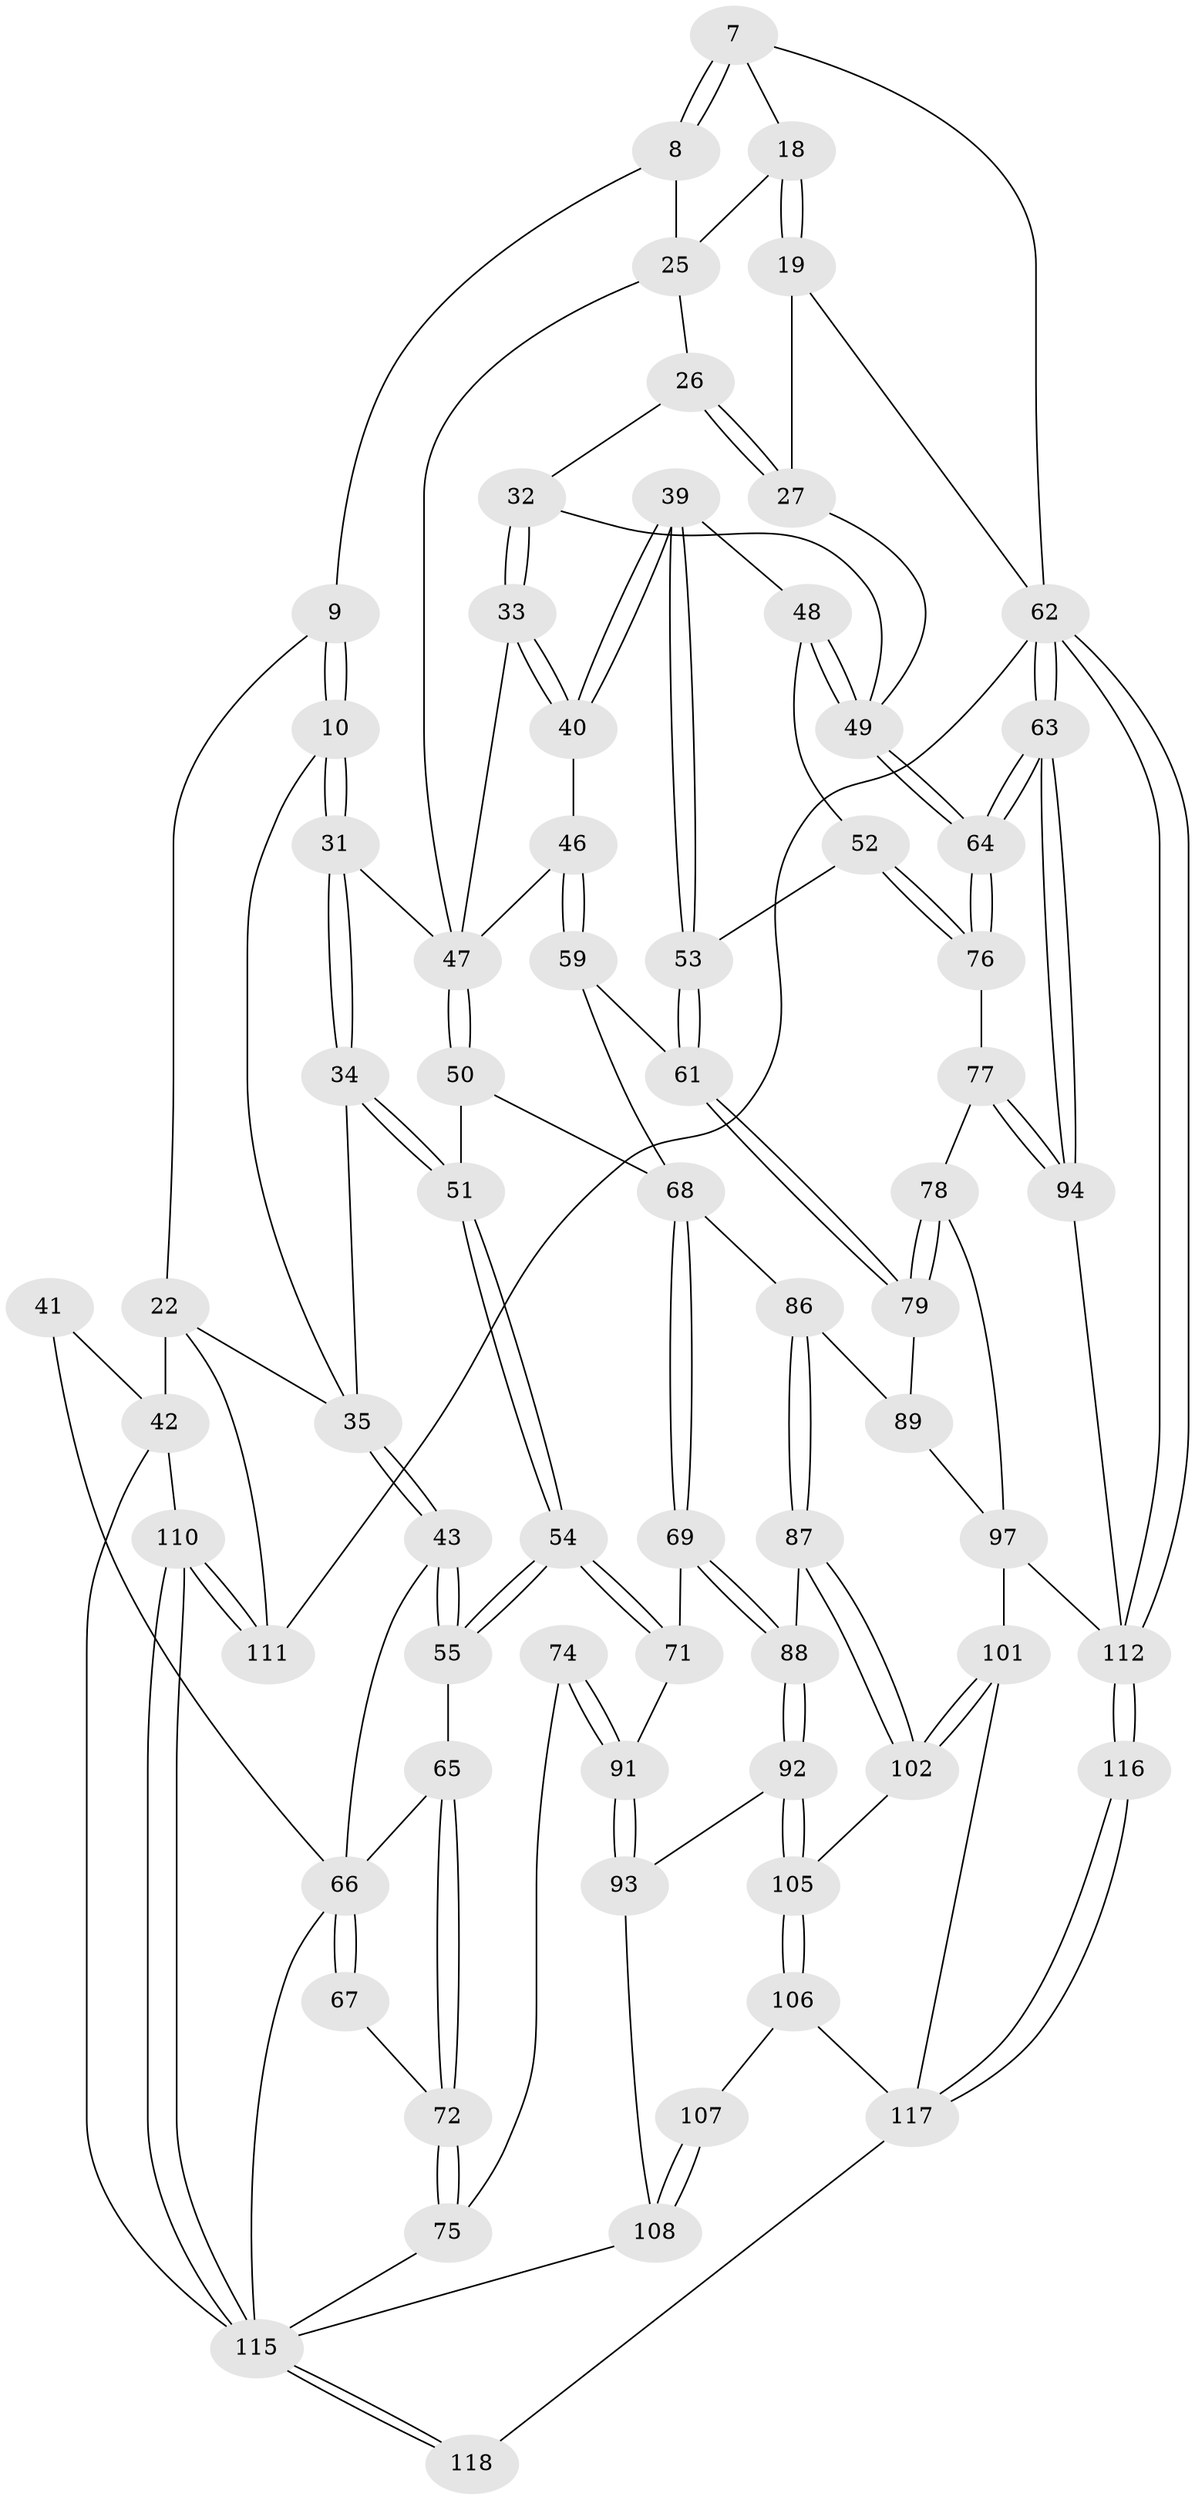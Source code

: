// original degree distribution, {3: 0.01694915254237288, 6: 0.22033898305084745, 4: 0.23728813559322035, 5: 0.5254237288135594}
// Generated by graph-tools (version 1.1) at 2025/06/03/04/25 22:06:34]
// undirected, 70 vertices, 160 edges
graph export_dot {
graph [start="1"]
  node [color=gray90,style=filled];
  7 [pos="+0.6017183105656636+0.0404944471467608",super="+1"];
  8 [pos="+0.577190266191214+0.07899810333991182"];
  9 [pos="+0.47177411232698535+0.12603963929750706"];
  10 [pos="+0.4638858491691558+0.1328356419384869"];
  18 [pos="+0.7118085554297268+0.07971305480392639"];
  19 [pos="+1+0"];
  22 [pos="+0.21348988096925825+0.22678008324531515",super="+13+12"];
  25 [pos="+0.7426543685962909+0.16437588145336585",super="+21"];
  26 [pos="+0.8003675236142002+0.1761995161858997"];
  27 [pos="+1+0"];
  31 [pos="+0.5113461964209933+0.20913868469689822"];
  32 [pos="+0.8032570050113294+0.2573086375411417"];
  33 [pos="+0.7545362705723242+0.297085571878689"];
  34 [pos="+0.44033153516381723+0.3439659420949727"];
  35 [pos="+0.32019962125581514+0.2618639510414645",super="+24+11"];
  39 [pos="+0.8099540885342056+0.4243164256575402"];
  40 [pos="+0.7857699718811522+0.39795586435482316"];
  41 [pos="+0.11019649652542005+0.3514564790492668"];
  42 [pos="+0.04685025682637552+0.34730587138603203",super="+23"];
  43 [pos="+0.28793650341033944+0.38558175433937697"];
  46 [pos="+0.6369993552844663+0.38541951387316464"];
  47 [pos="+0.5940605384504387+0.360094946629157",super="+30+28"];
  48 [pos="+0.9607805789034265+0.3439087479696694",super="+38"];
  49 [pos="+1+0.24196126497364112",super="+37"];
  50 [pos="+0.5460257338689826+0.394853098953033"];
  51 [pos="+0.4780741545666509+0.39366659902327106"];
  52 [pos="+0.8740540153921303+0.4556404838118162"];
  53 [pos="+0.8158580623873972+0.4440587462079944"];
  54 [pos="+0.41955392399885133+0.46752791020570206"];
  55 [pos="+0.35018151637746814+0.45571537685153635"];
  59 [pos="+0.7140049094292569+0.5055566925753046"];
  61 [pos="+0.7676864053710399+0.5096535875904894"];
  62 [pos="+1+1",super="+2"];
  63 [pos="+1+0.7497995636586914"];
  64 [pos="+1+0.46146808994697225"];
  65 [pos="+0.32512494839151124+0.4754384121487239"];
  66 [pos="+0.24984513291394686+0.46750261922852165",super="+45+56"];
  67 [pos="+0.2562023411012538+0.4927130688291703"];
  68 [pos="+0.5961144178275946+0.5571530975395148",super="+60"];
  69 [pos="+0.5608390749426938+0.6012891621311625"];
  71 [pos="+0.4209960615518753+0.5121523153195536",super="+70"];
  72 [pos="+0.2881784954380836+0.5406940946404937"];
  74 [pos="+0.34968687204254717+0.6024061619248647"];
  75 [pos="+0.2877545133356564+0.6111517051338945"];
  76 [pos="+0.9658474418031976+0.5150016081283557"];
  77 [pos="+0.9035942716471538+0.6241700514154036"];
  78 [pos="+0.8972158495486103+0.6259724558167594"];
  79 [pos="+0.7702969829576158+0.5216512727213419"];
  86 [pos="+0.6858859175131787+0.6902749498129254",super="+84"];
  87 [pos="+0.6259086264457129+0.7235957268250461"];
  88 [pos="+0.575988967669813+0.6579898096082433"];
  89 [pos="+0.7573195184527234+0.6698999807476658",super="+83"];
  91 [pos="+0.4249306325461535+0.6724257930561286",super="+85+73"];
  92 [pos="+0.4436103284935556+0.7574953392504568"];
  93 [pos="+0.4297974244529257+0.7498117534468586"];
  94 [pos="+1+0.7558087670896287"];
  97 [pos="+0.8316302717238441+0.8357392142528829",super="+90"];
  101 [pos="+0.7410536963526677+0.8636112649939569"];
  102 [pos="+0.6243150709500657+0.7626760453650219"];
  105 [pos="+0.5108092690312017+0.8392921115368958"];
  106 [pos="+0.5038292651330235+0.9090228147332055"];
  107 [pos="+0.3612365627242462+0.9153238792782381"];
  108 [pos="+0.29147119012380723+0.9728038791362268",super="+99+98"];
  110 [pos="+0+1",super="+104+80+81"];
  111 [pos="+0+1",super="+3"];
  112 [pos="+1+1",super="+95+96"];
  115 [pos="+0.1379066286861469+1",super="+109"];
  116 [pos="+1+1"];
  117 [pos="+0.8004432938344188+1",super="+113+114"];
  118 [pos="+0.5659797827577192+1"];
  7 -- 8;
  7 -- 8;
  7 -- 18;
  7 -- 62;
  8 -- 9;
  8 -- 25;
  9 -- 10;
  9 -- 10;
  9 -- 22;
  10 -- 31;
  10 -- 31;
  10 -- 35;
  18 -- 19;
  18 -- 19;
  18 -- 25;
  19 -- 27;
  19 -- 62;
  22 -- 42 [weight=3];
  22 -- 35 [weight=2];
  22 -- 111;
  25 -- 26;
  25 -- 47 [weight=2];
  26 -- 27;
  26 -- 27;
  26 -- 32;
  27 -- 49;
  31 -- 34;
  31 -- 34;
  31 -- 47;
  32 -- 33;
  32 -- 33;
  32 -- 49;
  33 -- 40;
  33 -- 40;
  33 -- 47;
  34 -- 35;
  34 -- 51;
  34 -- 51;
  35 -- 43;
  35 -- 43;
  39 -- 40;
  39 -- 40;
  39 -- 53;
  39 -- 53;
  39 -- 48;
  40 -- 46;
  41 -- 42 [weight=2];
  41 -- 66;
  42 -- 110;
  42 -- 115;
  43 -- 55;
  43 -- 55;
  43 -- 66;
  46 -- 47;
  46 -- 59;
  46 -- 59;
  47 -- 50;
  47 -- 50;
  48 -- 49 [weight=2];
  48 -- 49;
  48 -- 52;
  49 -- 64;
  49 -- 64;
  50 -- 51;
  50 -- 68;
  51 -- 54;
  51 -- 54;
  52 -- 53;
  52 -- 76;
  52 -- 76;
  53 -- 61;
  53 -- 61;
  54 -- 55;
  54 -- 55;
  54 -- 71;
  54 -- 71;
  55 -- 65;
  59 -- 61;
  59 -- 68;
  61 -- 79;
  61 -- 79;
  62 -- 63;
  62 -- 63;
  62 -- 112;
  62 -- 112;
  62 -- 111 [weight=2];
  63 -- 64;
  63 -- 64;
  63 -- 94;
  63 -- 94;
  64 -- 76;
  64 -- 76;
  65 -- 66;
  65 -- 72;
  65 -- 72;
  66 -- 67 [weight=2];
  66 -- 67;
  66 -- 115;
  67 -- 72;
  68 -- 69;
  68 -- 69;
  68 -- 86;
  69 -- 88;
  69 -- 88;
  69 -- 71;
  71 -- 91 [weight=2];
  72 -- 75;
  72 -- 75;
  74 -- 75;
  74 -- 91 [weight=2];
  74 -- 91;
  75 -- 115;
  76 -- 77;
  77 -- 78;
  77 -- 94;
  77 -- 94;
  78 -- 79;
  78 -- 79;
  78 -- 97;
  79 -- 89;
  86 -- 87;
  86 -- 87;
  86 -- 89 [weight=2];
  87 -- 88;
  87 -- 102;
  87 -- 102;
  88 -- 92;
  88 -- 92;
  89 -- 97;
  91 -- 93;
  91 -- 93;
  92 -- 93;
  92 -- 105;
  92 -- 105;
  93 -- 108;
  94 -- 112;
  97 -- 101;
  97 -- 112;
  101 -- 102;
  101 -- 102;
  101 -- 117;
  102 -- 105;
  105 -- 106;
  105 -- 106;
  106 -- 107;
  106 -- 117;
  107 -- 108 [weight=2];
  107 -- 108;
  108 -- 115 [weight=2];
  110 -- 111 [weight=3];
  110 -- 111;
  110 -- 115 [weight=3];
  110 -- 115;
  112 -- 116 [weight=2];
  112 -- 116;
  115 -- 118;
  115 -- 118;
  116 -- 117;
  116 -- 117;
  117 -- 118 [weight=2];
}
